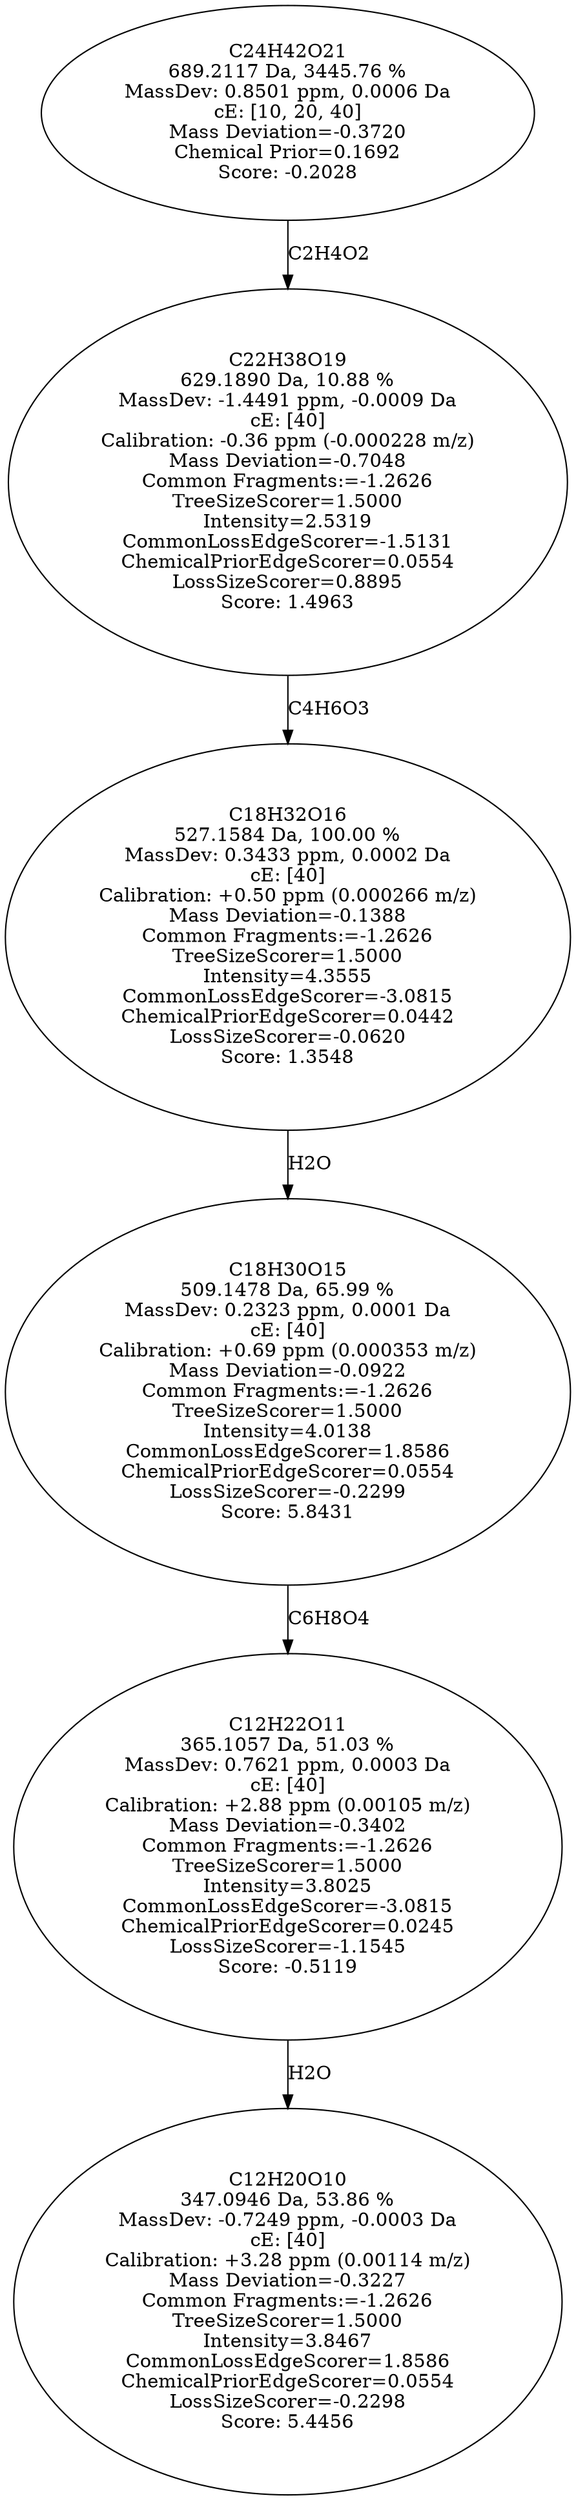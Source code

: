 strict digraph {
v1 [label="C12H20O10\n347.0946 Da, 53.86 %\nMassDev: -0.7249 ppm, -0.0003 Da\ncE: [40]\nCalibration: +3.28 ppm (0.00114 m/z)\nMass Deviation=-0.3227\nCommon Fragments:=-1.2626\nTreeSizeScorer=1.5000\nIntensity=3.8467\nCommonLossEdgeScorer=1.8586\nChemicalPriorEdgeScorer=0.0554\nLossSizeScorer=-0.2298\nScore: 5.4456"];
v2 [label="C12H22O11\n365.1057 Da, 51.03 %\nMassDev: 0.7621 ppm, 0.0003 Da\ncE: [40]\nCalibration: +2.88 ppm (0.00105 m/z)\nMass Deviation=-0.3402\nCommon Fragments:=-1.2626\nTreeSizeScorer=1.5000\nIntensity=3.8025\nCommonLossEdgeScorer=-3.0815\nChemicalPriorEdgeScorer=0.0245\nLossSizeScorer=-1.1545\nScore: -0.5119"];
v3 [label="C18H30O15\n509.1478 Da, 65.99 %\nMassDev: 0.2323 ppm, 0.0001 Da\ncE: [40]\nCalibration: +0.69 ppm (0.000353 m/z)\nMass Deviation=-0.0922\nCommon Fragments:=-1.2626\nTreeSizeScorer=1.5000\nIntensity=4.0138\nCommonLossEdgeScorer=1.8586\nChemicalPriorEdgeScorer=0.0554\nLossSizeScorer=-0.2299\nScore: 5.8431"];
v4 [label="C18H32O16\n527.1584 Da, 100.00 %\nMassDev: 0.3433 ppm, 0.0002 Da\ncE: [40]\nCalibration: +0.50 ppm (0.000266 m/z)\nMass Deviation=-0.1388\nCommon Fragments:=-1.2626\nTreeSizeScorer=1.5000\nIntensity=4.3555\nCommonLossEdgeScorer=-3.0815\nChemicalPriorEdgeScorer=0.0442\nLossSizeScorer=-0.0620\nScore: 1.3548"];
v5 [label="C22H38O19\n629.1890 Da, 10.88 %\nMassDev: -1.4491 ppm, -0.0009 Da\ncE: [40]\nCalibration: -0.36 ppm (-0.000228 m/z)\nMass Deviation=-0.7048\nCommon Fragments:=-1.2626\nTreeSizeScorer=1.5000\nIntensity=2.5319\nCommonLossEdgeScorer=-1.5131\nChemicalPriorEdgeScorer=0.0554\nLossSizeScorer=0.8895\nScore: 1.4963"];
v6 [label="C24H42O21\n689.2117 Da, 3445.76 %\nMassDev: 0.8501 ppm, 0.0006 Da\ncE: [10, 20, 40]\nMass Deviation=-0.3720\nChemical Prior=0.1692\nScore: -0.2028"];
v2 -> v1 [label="H2O"];
v3 -> v2 [label="C6H8O4"];
v4 -> v3 [label="H2O"];
v5 -> v4 [label="C4H6O3"];
v6 -> v5 [label="C2H4O2"];
}